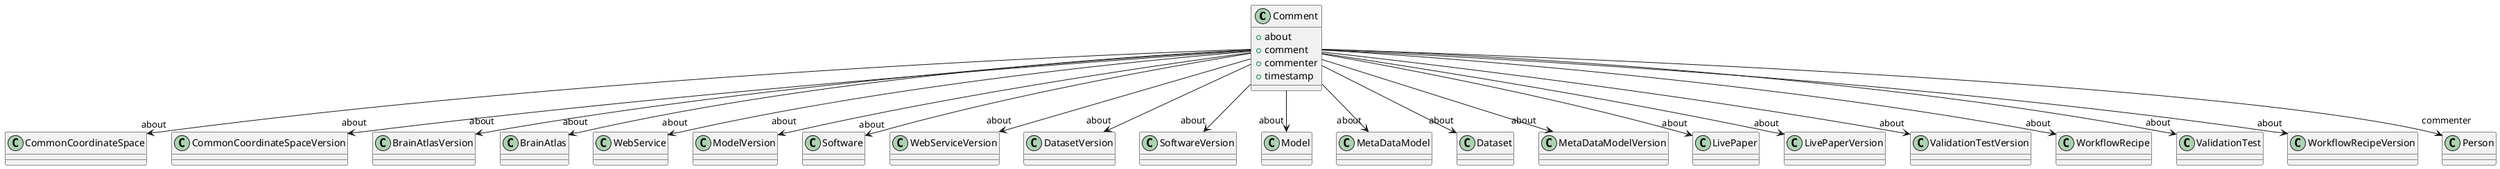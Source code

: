 @startuml
class Comment {
+about
+comment
+commenter
+timestamp

}
Comment -d-> "about" CommonCoordinateSpace
Comment -d-> "about" CommonCoordinateSpaceVersion
Comment -d-> "about" BrainAtlasVersion
Comment -d-> "about" BrainAtlas
Comment -d-> "about" WebService
Comment -d-> "about" ModelVersion
Comment -d-> "about" Software
Comment -d-> "about" WebServiceVersion
Comment -d-> "about" DatasetVersion
Comment -d-> "about" SoftwareVersion
Comment -d-> "about" Model
Comment -d-> "about" MetaDataModel
Comment -d-> "about" Dataset
Comment -d-> "about" MetaDataModelVersion
Comment -d-> "about" LivePaper
Comment -d-> "about" LivePaperVersion
Comment -d-> "about" ValidationTestVersion
Comment -d-> "about" WorkflowRecipe
Comment -d-> "about" ValidationTest
Comment -d-> "about" WorkflowRecipeVersion
Comment -d-> "commenter" Person

@enduml